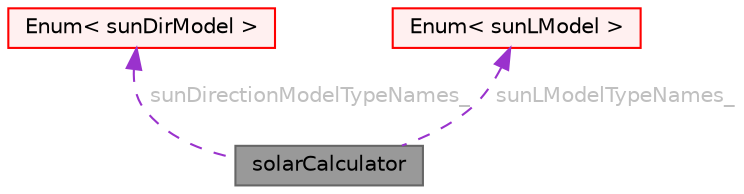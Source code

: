 digraph "solarCalculator"
{
 // LATEX_PDF_SIZE
  bgcolor="transparent";
  edge [fontname=Helvetica,fontsize=10,labelfontname=Helvetica,labelfontsize=10];
  node [fontname=Helvetica,fontsize=10,shape=box,height=0.2,width=0.4];
  Node1 [id="Node000001",label="solarCalculator",height=0.2,width=0.4,color="gray40", fillcolor="grey60", style="filled", fontcolor="black",tooltip="A solar calculator model providing models for the solar direction and solar loads."];
  Node2 -> Node1 [id="edge1_Node000001_Node000002",dir="back",color="darkorchid3",style="dashed",tooltip=" ",label=" sunDirectionModelTypeNames_",fontcolor="grey" ];
  Node2 [id="Node000002",label="Enum\< sunDirModel \>",height=0.2,width=0.4,color="red", fillcolor="#FFF0F0", style="filled",URL="$classFoam_1_1Enum.html",tooltip=" "];
  Node4 -> Node1 [id="edge2_Node000001_Node000004",dir="back",color="darkorchid3",style="dashed",tooltip=" ",label=" sunLModelTypeNames_",fontcolor="grey" ];
  Node4 [id="Node000004",label="Enum\< sunLModel \>",height=0.2,width=0.4,color="red", fillcolor="#FFF0F0", style="filled",URL="$classFoam_1_1Enum.html",tooltip=" "];
}
